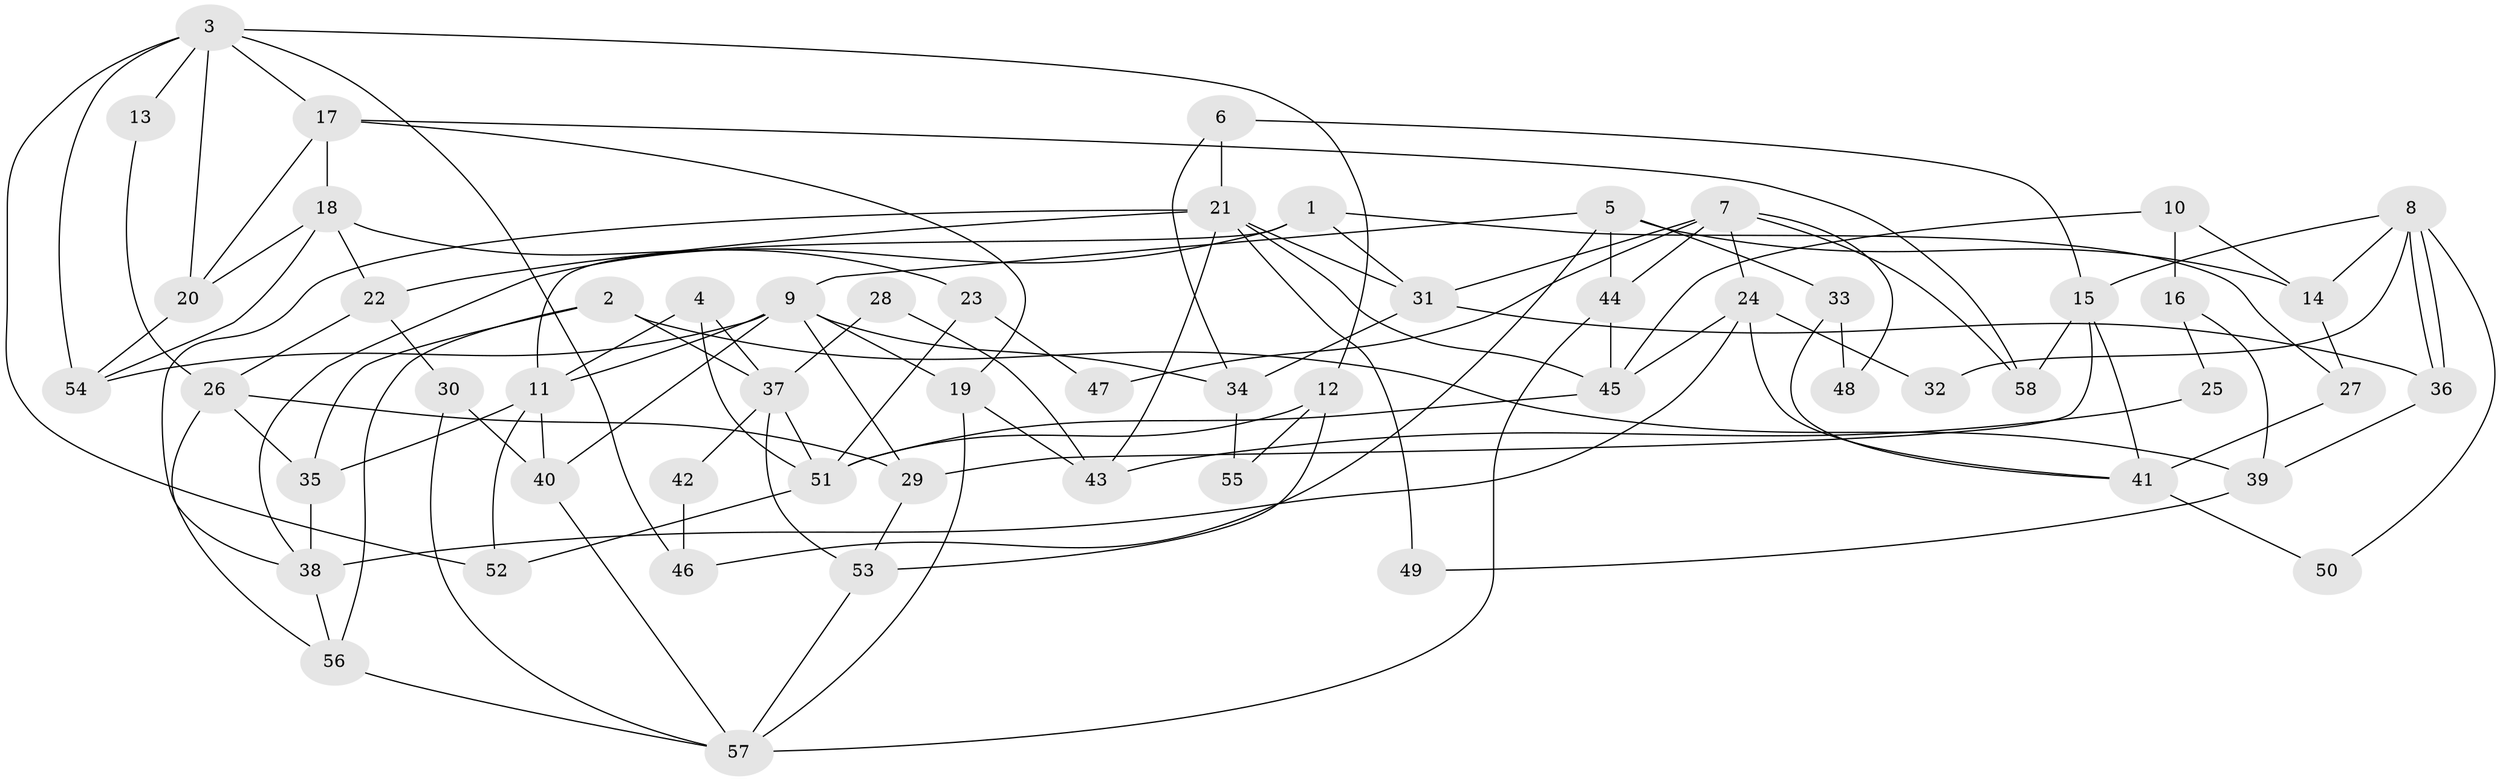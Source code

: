 // coarse degree distribution, {5: 0.175, 4: 0.175, 2: 0.225, 3: 0.275, 6: 0.025, 7: 0.075, 9: 0.025, 10: 0.025}
// Generated by graph-tools (version 1.1) at 2025/52/03/04/25 21:52:24]
// undirected, 58 vertices, 116 edges
graph export_dot {
graph [start="1"]
  node [color=gray90,style=filled];
  1;
  2;
  3;
  4;
  5;
  6;
  7;
  8;
  9;
  10;
  11;
  12;
  13;
  14;
  15;
  16;
  17;
  18;
  19;
  20;
  21;
  22;
  23;
  24;
  25;
  26;
  27;
  28;
  29;
  30;
  31;
  32;
  33;
  34;
  35;
  36;
  37;
  38;
  39;
  40;
  41;
  42;
  43;
  44;
  45;
  46;
  47;
  48;
  49;
  50;
  51;
  52;
  53;
  54;
  55;
  56;
  57;
  58;
  1 -- 38;
  1 -- 11;
  1 -- 27;
  1 -- 31;
  2 -- 56;
  2 -- 37;
  2 -- 35;
  2 -- 39;
  3 -- 54;
  3 -- 52;
  3 -- 12;
  3 -- 13;
  3 -- 17;
  3 -- 20;
  3 -- 46;
  4 -- 37;
  4 -- 11;
  4 -- 51;
  5 -- 14;
  5 -- 9;
  5 -- 33;
  5 -- 44;
  5 -- 46;
  6 -- 15;
  6 -- 34;
  6 -- 21;
  7 -- 31;
  7 -- 44;
  7 -- 24;
  7 -- 47;
  7 -- 48;
  7 -- 58;
  8 -- 36;
  8 -- 36;
  8 -- 15;
  8 -- 14;
  8 -- 32;
  8 -- 50;
  9 -- 40;
  9 -- 29;
  9 -- 11;
  9 -- 19;
  9 -- 34;
  9 -- 54;
  10 -- 45;
  10 -- 14;
  10 -- 16;
  11 -- 40;
  11 -- 35;
  11 -- 52;
  12 -- 51;
  12 -- 53;
  12 -- 55;
  13 -- 26;
  14 -- 27;
  15 -- 29;
  15 -- 58;
  15 -- 41;
  16 -- 39;
  16 -- 25;
  17 -- 20;
  17 -- 18;
  17 -- 19;
  17 -- 58;
  18 -- 54;
  18 -- 20;
  18 -- 22;
  18 -- 23;
  19 -- 43;
  19 -- 57;
  20 -- 54;
  21 -- 38;
  21 -- 22;
  21 -- 31;
  21 -- 43;
  21 -- 45;
  21 -- 49;
  22 -- 26;
  22 -- 30;
  23 -- 51;
  23 -- 47;
  24 -- 45;
  24 -- 32;
  24 -- 38;
  24 -- 41;
  25 -- 43;
  26 -- 35;
  26 -- 29;
  26 -- 56;
  27 -- 41;
  28 -- 43;
  28 -- 37;
  29 -- 53;
  30 -- 57;
  30 -- 40;
  31 -- 34;
  31 -- 36;
  33 -- 41;
  33 -- 48;
  34 -- 55;
  35 -- 38;
  36 -- 39;
  37 -- 53;
  37 -- 51;
  37 -- 42;
  38 -- 56;
  39 -- 49;
  40 -- 57;
  41 -- 50;
  42 -- 46;
  44 -- 57;
  44 -- 45;
  45 -- 51;
  51 -- 52;
  53 -- 57;
  56 -- 57;
}
